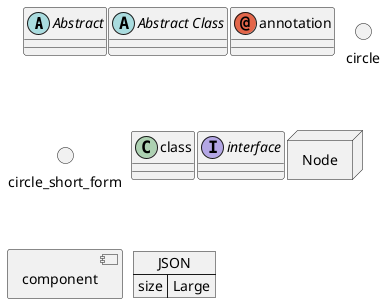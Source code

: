 @startuml

allowmixing

skinparam nodesep 2

abstract Abstract
abstract class "Abstract Class"
annotation annotation
circle circle
()  circle_short_form
class class
interface interface
node Node
component component

json JSON {
    "size":"Large"
}

@enduml